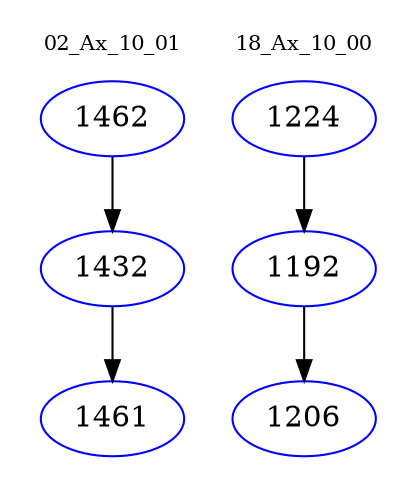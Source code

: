 digraph{
subgraph cluster_0 {
color = white
label = "02_Ax_10_01";
fontsize=10;
T0_1462 [label="1462", color="blue"]
T0_1462 -> T0_1432 [color="black"]
T0_1432 [label="1432", color="blue"]
T0_1432 -> T0_1461 [color="black"]
T0_1461 [label="1461", color="blue"]
}
subgraph cluster_1 {
color = white
label = "18_Ax_10_00";
fontsize=10;
T1_1224 [label="1224", color="blue"]
T1_1224 -> T1_1192 [color="black"]
T1_1192 [label="1192", color="blue"]
T1_1192 -> T1_1206 [color="black"]
T1_1206 [label="1206", color="blue"]
}
}
